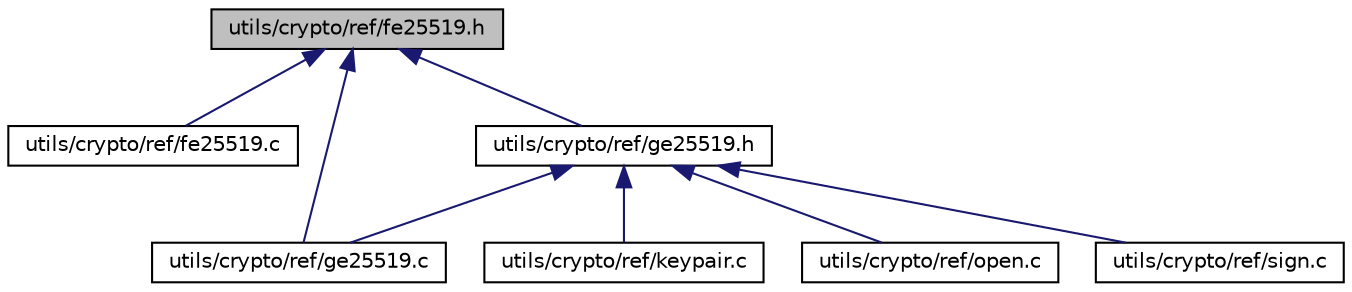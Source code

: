 digraph "utils/crypto/ref/fe25519.h"
{
  edge [fontname="Helvetica",fontsize="10",labelfontname="Helvetica",labelfontsize="10"];
  node [fontname="Helvetica",fontsize="10",shape=record];
  Node5 [label="utils/crypto/ref/fe25519.h",height=0.2,width=0.4,color="black", fillcolor="grey75", style="filled", fontcolor="black"];
  Node5 -> Node6 [dir="back",color="midnightblue",fontsize="10",style="solid",fontname="Helvetica"];
  Node6 [label="utils/crypto/ref/fe25519.c",height=0.2,width=0.4,color="black", fillcolor="white", style="filled",URL="$fe25519_8c.html"];
  Node5 -> Node7 [dir="back",color="midnightblue",fontsize="10",style="solid",fontname="Helvetica"];
  Node7 [label="utils/crypto/ref/ge25519.h",height=0.2,width=0.4,color="black", fillcolor="white", style="filled",URL="$ge25519_8h.html"];
  Node7 -> Node8 [dir="back",color="midnightblue",fontsize="10",style="solid",fontname="Helvetica"];
  Node8 [label="utils/crypto/ref/ge25519.c",height=0.2,width=0.4,color="black", fillcolor="white", style="filled",URL="$ge25519_8c.html"];
  Node7 -> Node9 [dir="back",color="midnightblue",fontsize="10",style="solid",fontname="Helvetica"];
  Node9 [label="utils/crypto/ref/keypair.c",height=0.2,width=0.4,color="black", fillcolor="white", style="filled",URL="$keypair_8c.html"];
  Node7 -> Node10 [dir="back",color="midnightblue",fontsize="10",style="solid",fontname="Helvetica"];
  Node10 [label="utils/crypto/ref/open.c",height=0.2,width=0.4,color="black", fillcolor="white", style="filled",URL="$open_8c.html"];
  Node7 -> Node11 [dir="back",color="midnightblue",fontsize="10",style="solid",fontname="Helvetica"];
  Node11 [label="utils/crypto/ref/sign.c",height=0.2,width=0.4,color="black", fillcolor="white", style="filled",URL="$sign_8c.html"];
  Node5 -> Node8 [dir="back",color="midnightblue",fontsize="10",style="solid",fontname="Helvetica"];
}
